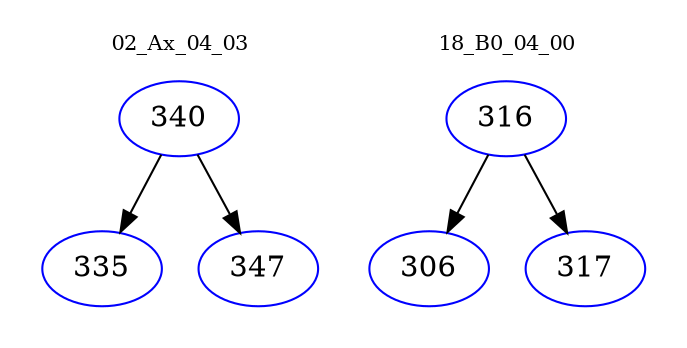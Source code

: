 digraph{
subgraph cluster_0 {
color = white
label = "02_Ax_04_03";
fontsize=10;
T0_340 [label="340", color="blue"]
T0_340 -> T0_335 [color="black"]
T0_335 [label="335", color="blue"]
T0_340 -> T0_347 [color="black"]
T0_347 [label="347", color="blue"]
}
subgraph cluster_1 {
color = white
label = "18_B0_04_00";
fontsize=10;
T1_316 [label="316", color="blue"]
T1_316 -> T1_306 [color="black"]
T1_306 [label="306", color="blue"]
T1_316 -> T1_317 [color="black"]
T1_317 [label="317", color="blue"]
}
}
